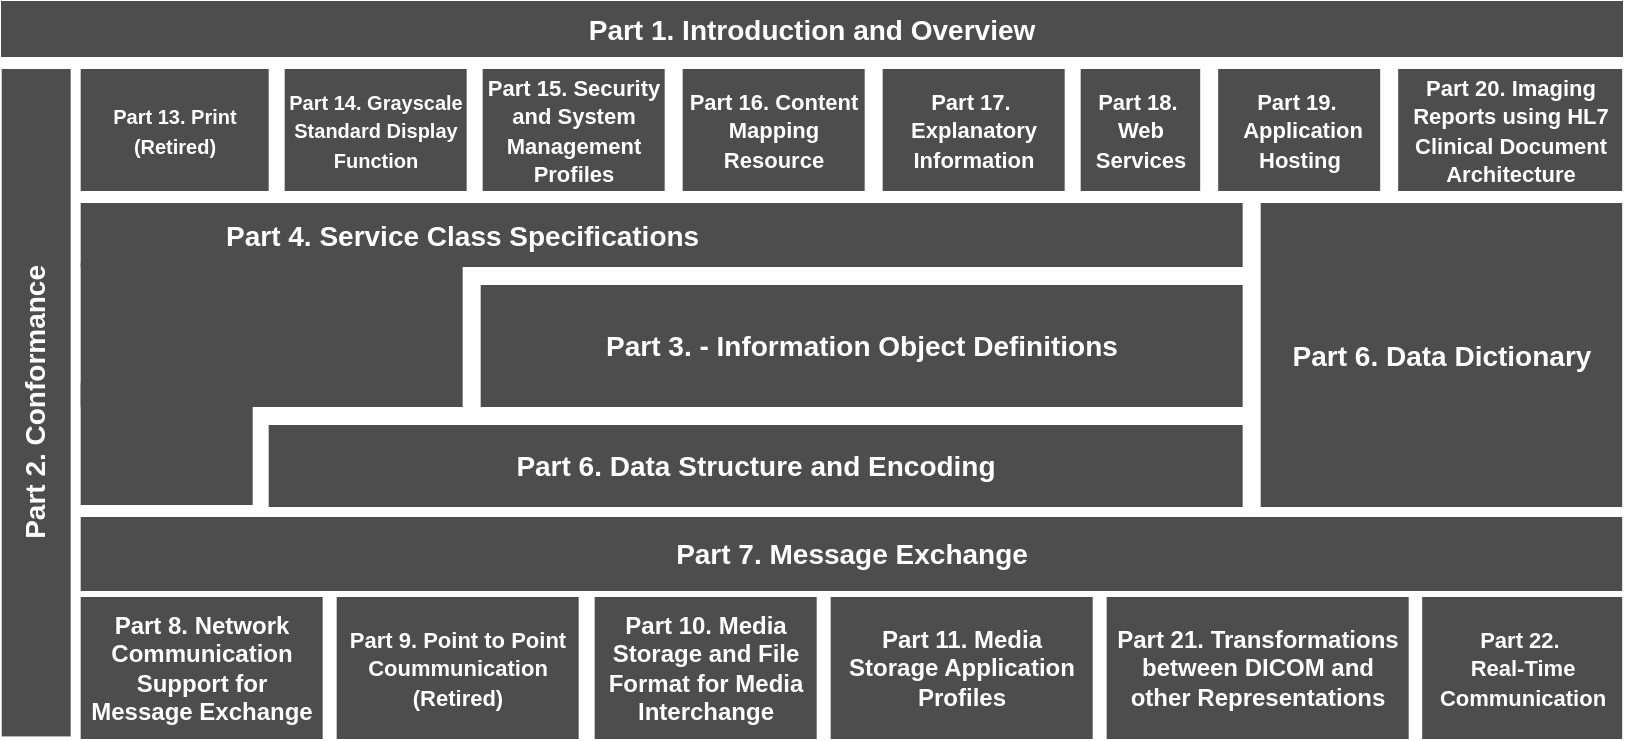 <mxfile version="13.0.3" type="device"><diagram id="07fea595-8f29-1299-0266-81d95cde20df" name="Page-1"><mxGraphModel dx="981" dy="567" grid="1" gridSize="10" guides="1" tooltips="1" connect="1" arrows="1" fold="1" page="1" pageScale="1" pageWidth="819" pageHeight="370" background="#ffffff" math="0" shadow="0"><root><mxCell id="0"/><mxCell id="1" parent="0"/><mxCell id="giLI1S59Q1z0DFc5364p-659" value="&lt;font style=&quot;font-size: 14px&quot;&gt;Part 1. Introduction and Overview&lt;/font&gt;" style="rounded=0;whiteSpace=wrap;html=1;fillColor=#4D4D4D;strokeColor=#4D4D4D;fontColor=#ffffff;fontStyle=1" parent="1" vertex="1"><mxGeometry x="5" width="810" height="27" as="geometry"/></mxCell><mxCell id="giLI1S59Q1z0DFc5364p-662" value="&lt;font style=&quot;font-size: 10px&quot;&gt;Part 13. Print (Retired)&lt;/font&gt;" style="rounded=0;whiteSpace=wrap;html=1;fillColor=#4D4D4D;strokeColor=#4D4D4D;fontColor=#ffffff;fontStyle=1" parent="1" vertex="1"><mxGeometry x="44.84" y="34" width="93" height="60" as="geometry"/></mxCell><mxCell id="giLI1S59Q1z0DFc5364p-663" value="&lt;font style=&quot;font-size: 10px&quot; color=&quot;#ffffff&quot;&gt;Part 14.&amp;nbsp;Grayscale Standard Display Function&lt;/font&gt;" style="rounded=0;whiteSpace=wrap;html=1;fillColor=#4D4D4D;strokeColor=#4D4D4D;fontColor=#ffffff;fontStyle=1" parent="1" vertex="1"><mxGeometry x="146.84" y="34" width="90" height="60" as="geometry"/></mxCell><mxCell id="giLI1S59Q1z0DFc5364p-664" value="&lt;font style=&quot;font-size: 11px&quot; color=&quot;#ffffff&quot;&gt;Part 15.&amp;nbsp;Security and System Management Profiles&lt;/font&gt;" style="rounded=0;whiteSpace=wrap;html=1;fillColor=#4D4D4D;strokeColor=#4D4D4D;fontColor=#ffffff;fontStyle=1" parent="1" vertex="1"><mxGeometry x="245.84" y="34" width="90" height="60" as="geometry"/></mxCell><mxCell id="giLI1S59Q1z0DFc5364p-665" value="&lt;font style=&quot;font-size: 11px&quot; color=&quot;#ffffff&quot;&gt;Part 16.&amp;nbsp;Content Mapping Resource&lt;/font&gt;" style="rounded=0;whiteSpace=wrap;html=1;fillColor=#4D4D4D;strokeColor=#4D4D4D;fontColor=#ffffff;fontStyle=1" parent="1" vertex="1"><mxGeometry x="345.84" y="34" width="90" height="60" as="geometry"/></mxCell><mxCell id="giLI1S59Q1z0DFc5364p-666" value="&lt;font style=&quot;font-size: 11px&quot; color=&quot;#ffffff&quot;&gt;Part 17.&amp;nbsp; Explanatory Information&lt;/font&gt;" style="rounded=0;whiteSpace=wrap;html=1;fillColor=#4D4D4D;strokeColor=#4D4D4D;fontColor=#ffffff;fontStyle=1" parent="1" vertex="1"><mxGeometry x="445.84" y="34" width="90" height="60" as="geometry"/></mxCell><mxCell id="giLI1S59Q1z0DFc5364p-667" value="&lt;font style=&quot;font-size: 11px&quot; color=&quot;#ffffff&quot;&gt;Part 18.&amp;nbsp; Web Services&lt;/font&gt;" style="rounded=0;whiteSpace=wrap;html=1;fillColor=#4D4D4D;strokeColor=#4D4D4D;fontColor=#ffffff;fontStyle=1" parent="1" vertex="1"><mxGeometry x="544.84" y="34" width="58.75" height="60" as="geometry"/></mxCell><mxCell id="giLI1S59Q1z0DFc5364p-678" value="&lt;font style=&quot;font-size: 14px&quot;&gt;&amp;nbsp; &amp;nbsp; &amp;nbsp; &amp;nbsp; &amp;nbsp; &amp;nbsp; &amp;nbsp; &amp;nbsp; &amp;nbsp; Part 4. Service Class Specifications&lt;/font&gt;" style="rounded=0;whiteSpace=wrap;html=1;strokeColor=#4D4D4D;fillColor=#4D4D4D;fontColor=#ffffff;fontStyle=1;align=left;" parent="1" vertex="1"><mxGeometry x="44.84" y="101" width="580" height="31" as="geometry"/></mxCell><mxCell id="giLI1S59Q1z0DFc5364p-679" value="&lt;font style=&quot;font-size: 14px&quot;&gt;Part 6. Data Dictionary&lt;/font&gt;" style="rounded=0;whiteSpace=wrap;html=1;fillColor=#4D4D4D;strokeColor=#4D4D4D;fontColor=#ffffff;fontStyle=1" parent="1" vertex="1"><mxGeometry x="634.84" y="101" width="179.75" height="151" as="geometry"/></mxCell><mxCell id="giLI1S59Q1z0DFc5364p-680" value="&lt;font style=&quot;font-size: 14px&quot; color=&quot;#ffffff&quot;&gt;Part 3. - Information Object Definitions&lt;/font&gt;" style="rounded=0;whiteSpace=wrap;html=1;fillColor=#4D4D4D;strokeColor=#4D4D4D;fontColor=#ffffff;fontStyle=1" parent="1" vertex="1"><mxGeometry x="244.84" y="142" width="380" height="60" as="geometry"/></mxCell><mxCell id="giLI1S59Q1z0DFc5364p-681" value="&lt;font style=&quot;font-size: 14px&quot;&gt;Part 6. Data Structure and Encoding&lt;/font&gt;" style="rounded=0;whiteSpace=wrap;html=1;fillColor=#4D4D4D;strokeColor=#4D4D4D;fontColor=#ffffff;fontStyle=1" parent="1" vertex="1"><mxGeometry x="138.84" y="212" width="486" height="40" as="geometry"/></mxCell><mxCell id="giLI1S59Q1z0DFc5364p-682" value="&lt;font style=&quot;font-size: 14px&quot;&gt;Part 7. Message Exchange&lt;/font&gt;" style="rounded=0;whiteSpace=wrap;html=1;fillColor=#4D4D4D;strokeColor=#4D4D4D;fontColor=#ffffff;fontStyle=1" parent="1" vertex="1"><mxGeometry x="44.84" y="258" width="769.75" height="36" as="geometry"/></mxCell><mxCell id="giLI1S59Q1z0DFc5364p-683" value="&lt;font style=&quot;font-size: 12px&quot;&gt;Part 8. Network Communication Support for Message Exchange&lt;/font&gt;" style="rounded=0;whiteSpace=wrap;html=1;fillColor=#4D4D4D;strokeColor=#4D4D4D;fontColor=#ffffff;fontStyle=1" parent="1" vertex="1"><mxGeometry x="44.84" y="298" width="120" height="70" as="geometry"/></mxCell><mxCell id="giLI1S59Q1z0DFc5364p-684" value="&lt;font style=&quot;font-size: 11px&quot;&gt;Part 9. Point to Point Coummunication (Retired)&lt;/font&gt;" style="rounded=0;whiteSpace=wrap;html=1;fillColor=#4D4D4D;strokeColor=#4D4D4D;fontColor=#ffffff;fontStyle=1" parent="1" vertex="1"><mxGeometry x="172.84" y="298" width="120" height="70" as="geometry"/></mxCell><mxCell id="giLI1S59Q1z0DFc5364p-686" value="&lt;font style=&quot;font-size: 12px&quot; color=&quot;#ffffff&quot;&gt;Part 10.&amp;nbsp;Media Storage and File Format for Media Interchange&lt;/font&gt;" style="rounded=0;whiteSpace=wrap;html=1;fillColor=#4D4D4D;strokeColor=#4D4D4D;fontColor=#ffffff;fontStyle=1" parent="1" vertex="1"><mxGeometry x="301.84" y="298" width="110" height="70" as="geometry"/></mxCell><mxCell id="giLI1S59Q1z0DFc5364p-687" value="" style="rounded=0;whiteSpace=wrap;html=1;strokeColor=#4D4D4D;fillColor=#4D4D4D;fontColor=#ffffff;fontStyle=1" parent="1" vertex="1"><mxGeometry x="44.84" y="131" width="190" height="71" as="geometry"/></mxCell><mxCell id="giLI1S59Q1z0DFc5364p-688" value="" style="rounded=0;whiteSpace=wrap;html=1;strokeColor=#4D4D4D;fillColor=#4D4D4D;fontColor=#ffffff;fontStyle=1" parent="1" vertex="1"><mxGeometry x="44.84" y="191" width="85" height="60" as="geometry"/></mxCell><mxCell id="giLI1S59Q1z0DFc5364p-692" value="&lt;font color=&quot;#ffffff&quot; style=&quot;font-size: 12px&quot;&gt;&lt;font style=&quot;font-size: 12px&quot;&gt;Part 11.&amp;nbsp;&lt;/font&gt;&lt;span&gt;Media Storage Application Profiles&lt;/span&gt;&lt;/font&gt;" style="rounded=0;whiteSpace=wrap;html=1;fillColor=#4D4D4D;strokeColor=#4D4D4D;fontColor=#ffffff;fontStyle=1" parent="1" vertex="1"><mxGeometry x="419.84" y="298" width="130" height="70" as="geometry"/></mxCell><mxCell id="giLI1S59Q1z0DFc5364p-693" value="&lt;font color=&quot;#ffffff&quot;&gt;&lt;font style=&quot;font-size: 11px&quot;&gt;Part 19.&amp;nbsp; &amp;nbsp;&lt;/font&gt;&lt;span style=&quot;font-size: 11px&quot;&gt;Application Hosting&lt;/span&gt;&lt;/font&gt;" style="rounded=0;whiteSpace=wrap;html=1;fillColor=#4D4D4D;strokeColor=#4D4D4D;fontColor=#ffffff;fontStyle=1" parent="1" vertex="1"><mxGeometry x="613.59" y="34" width="80" height="60" as="geometry"/></mxCell><mxCell id="giLI1S59Q1z0DFc5364p-694" value="&lt;font style=&quot;font-size: 14px&quot; color=&quot;#ffffff&quot;&gt;&lt;b&gt;Part 2. Conformance&lt;/b&gt;&lt;/font&gt;" style="text;html=1;strokeColor=#4D4D4D;fillColor=#4D4D4D;align=center;verticalAlign=middle;whiteSpace=wrap;rounded=0;rotation=-90;fontColor=#ffffff;" parent="1" vertex="1"><mxGeometry x="-144.25" y="183.62" width="332.7" height="33.48" as="geometry"/></mxCell><mxCell id="giLI1S59Q1z0DFc5364p-695" value="&lt;font color=&quot;#ffffff&quot;&gt;&lt;font style=&quot;font-size: 11px&quot;&gt;Part 20.&amp;nbsp;&lt;/font&gt;&lt;span style=&quot;font-size: 11px&quot;&gt;Imaging Reports using HL7 Clinical Document Architecture&lt;/span&gt;&lt;/font&gt;" style="rounded=0;whiteSpace=wrap;html=1;fillColor=#4D4D4D;strokeColor=#4D4D4D;fontColor=#ffffff;fontStyle=1" parent="1" vertex="1"><mxGeometry x="703.59" y="34" width="111" height="60" as="geometry"/></mxCell><mxCell id="giLI1S59Q1z0DFc5364p-697" value="&lt;font color=&quot;#ffffff&quot;&gt;&lt;font style=&quot;font-size: 12px&quot;&gt;&lt;font style=&quot;font-size: 12px&quot;&gt;Part 21. T&lt;/font&gt;&lt;/font&gt;ransformations between DICOM and other Representations&lt;/font&gt;" style="rounded=0;whiteSpace=wrap;html=1;fillColor=#4D4D4D;strokeColor=#4D4D4D;fontColor=#ffffff;fontStyle=1" parent="1" vertex="1"><mxGeometry x="557.84" y="298" width="150" height="70" as="geometry"/></mxCell><mxCell id="giLI1S59Q1z0DFc5364p-698" value="&lt;font color=&quot;#ffffff&quot; style=&quot;font-size: 11px&quot;&gt;&lt;font style=&quot;font-size: 11px&quot;&gt;&lt;font style=&quot;font-size: 11px&quot;&gt;Part 22.&amp;nbsp;&lt;br&gt;&lt;/font&gt;&lt;/font&gt;Real-Time Communication&lt;/font&gt;" style="rounded=0;whiteSpace=wrap;html=1;fillColor=#4D4D4D;strokeColor=#4D4D4D;fontColor=#ffffff;fontStyle=1" parent="1" vertex="1"><mxGeometry x="715.59" y="298" width="99" height="70" as="geometry"/></mxCell></root></mxGraphModel></diagram></mxfile>